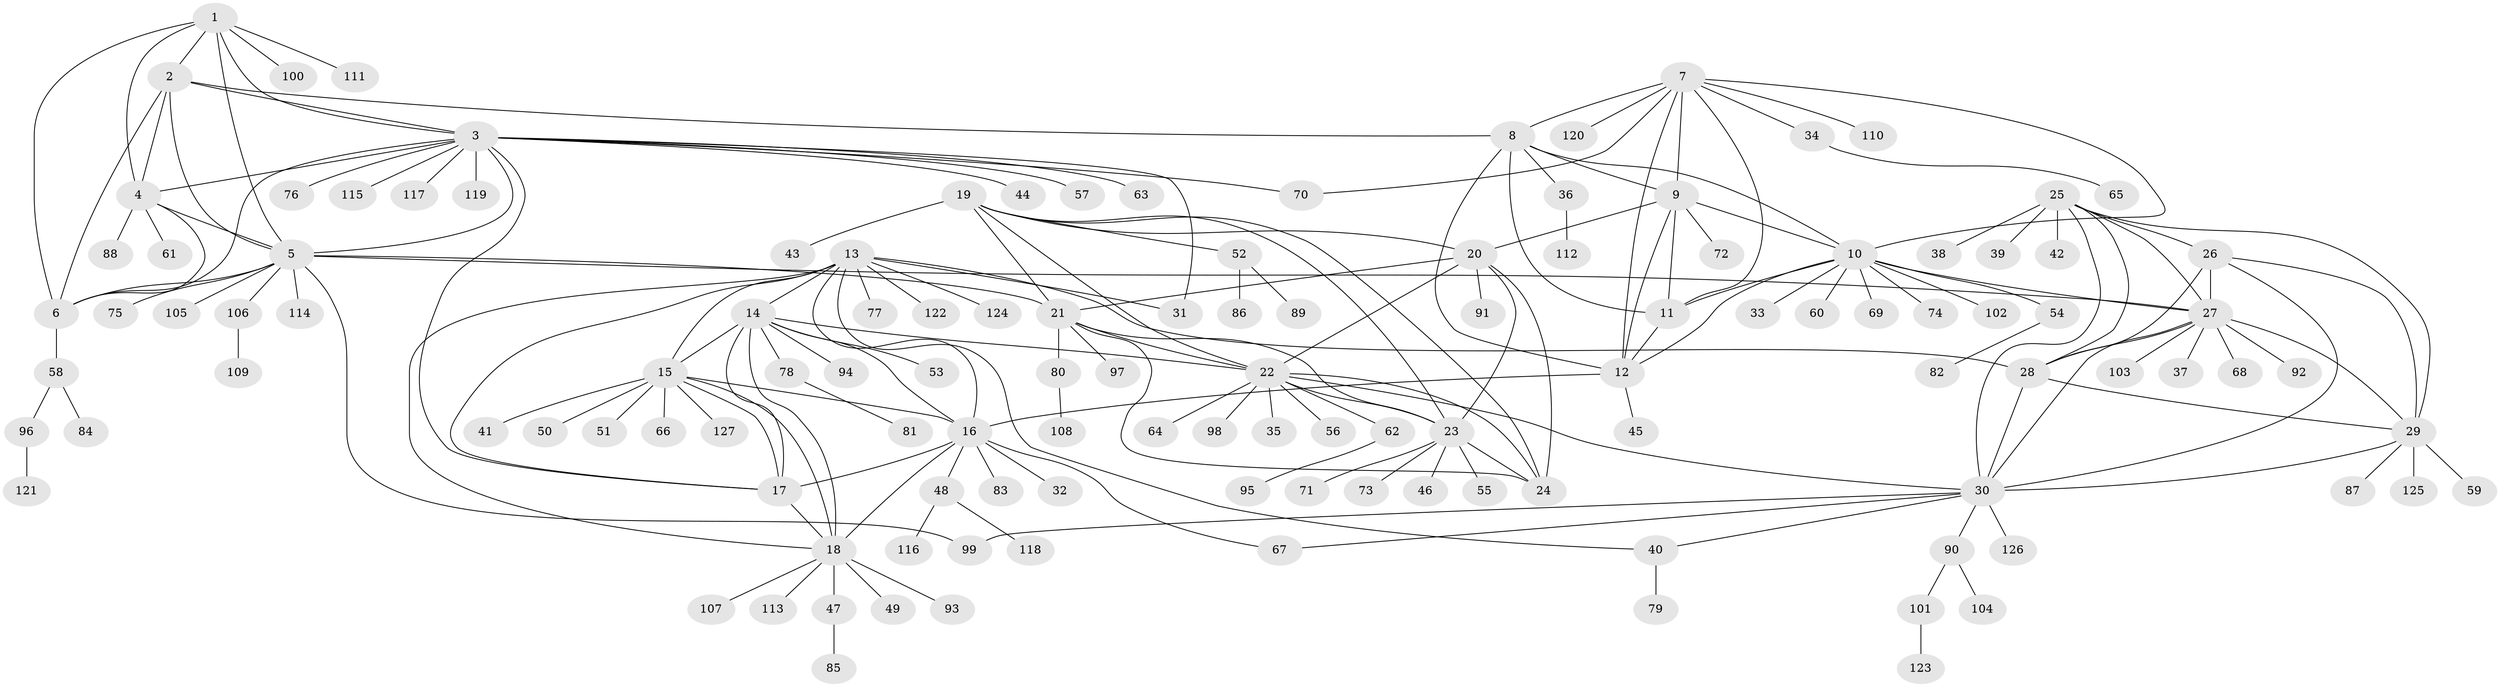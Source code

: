 // Generated by graph-tools (version 1.1) at 2025/02/03/09/25 03:02:35]
// undirected, 127 vertices, 187 edges
graph export_dot {
graph [start="1"]
  node [color=gray90,style=filled];
  1;
  2;
  3;
  4;
  5;
  6;
  7;
  8;
  9;
  10;
  11;
  12;
  13;
  14;
  15;
  16;
  17;
  18;
  19;
  20;
  21;
  22;
  23;
  24;
  25;
  26;
  27;
  28;
  29;
  30;
  31;
  32;
  33;
  34;
  35;
  36;
  37;
  38;
  39;
  40;
  41;
  42;
  43;
  44;
  45;
  46;
  47;
  48;
  49;
  50;
  51;
  52;
  53;
  54;
  55;
  56;
  57;
  58;
  59;
  60;
  61;
  62;
  63;
  64;
  65;
  66;
  67;
  68;
  69;
  70;
  71;
  72;
  73;
  74;
  75;
  76;
  77;
  78;
  79;
  80;
  81;
  82;
  83;
  84;
  85;
  86;
  87;
  88;
  89;
  90;
  91;
  92;
  93;
  94;
  95;
  96;
  97;
  98;
  99;
  100;
  101;
  102;
  103;
  104;
  105;
  106;
  107;
  108;
  109;
  110;
  111;
  112;
  113;
  114;
  115;
  116;
  117;
  118;
  119;
  120;
  121;
  122;
  123;
  124;
  125;
  126;
  127;
  1 -- 2;
  1 -- 3;
  1 -- 4;
  1 -- 5;
  1 -- 6;
  1 -- 100;
  1 -- 111;
  2 -- 3;
  2 -- 4;
  2 -- 5;
  2 -- 6;
  2 -- 8;
  3 -- 4;
  3 -- 5;
  3 -- 6;
  3 -- 17;
  3 -- 31;
  3 -- 44;
  3 -- 57;
  3 -- 63;
  3 -- 70;
  3 -- 76;
  3 -- 115;
  3 -- 117;
  3 -- 119;
  4 -- 5;
  4 -- 6;
  4 -- 61;
  4 -- 88;
  5 -- 6;
  5 -- 21;
  5 -- 27;
  5 -- 75;
  5 -- 99;
  5 -- 105;
  5 -- 106;
  5 -- 114;
  6 -- 58;
  7 -- 8;
  7 -- 9;
  7 -- 10;
  7 -- 11;
  7 -- 12;
  7 -- 34;
  7 -- 70;
  7 -- 110;
  7 -- 120;
  8 -- 9;
  8 -- 10;
  8 -- 11;
  8 -- 12;
  8 -- 36;
  9 -- 10;
  9 -- 11;
  9 -- 12;
  9 -- 20;
  9 -- 72;
  10 -- 11;
  10 -- 12;
  10 -- 27;
  10 -- 33;
  10 -- 54;
  10 -- 60;
  10 -- 69;
  10 -- 74;
  10 -- 102;
  11 -- 12;
  12 -- 16;
  12 -- 45;
  13 -- 14;
  13 -- 15;
  13 -- 16;
  13 -- 17;
  13 -- 18;
  13 -- 28;
  13 -- 31;
  13 -- 40;
  13 -- 77;
  13 -- 122;
  13 -- 124;
  14 -- 15;
  14 -- 16;
  14 -- 17;
  14 -- 18;
  14 -- 22;
  14 -- 53;
  14 -- 78;
  14 -- 94;
  15 -- 16;
  15 -- 17;
  15 -- 18;
  15 -- 41;
  15 -- 50;
  15 -- 51;
  15 -- 66;
  15 -- 127;
  16 -- 17;
  16 -- 18;
  16 -- 32;
  16 -- 48;
  16 -- 67;
  16 -- 83;
  17 -- 18;
  18 -- 47;
  18 -- 49;
  18 -- 93;
  18 -- 107;
  18 -- 113;
  19 -- 20;
  19 -- 21;
  19 -- 22;
  19 -- 23;
  19 -- 24;
  19 -- 43;
  19 -- 52;
  20 -- 21;
  20 -- 22;
  20 -- 23;
  20 -- 24;
  20 -- 91;
  21 -- 22;
  21 -- 23;
  21 -- 24;
  21 -- 80;
  21 -- 97;
  22 -- 23;
  22 -- 24;
  22 -- 30;
  22 -- 35;
  22 -- 56;
  22 -- 62;
  22 -- 64;
  22 -- 98;
  23 -- 24;
  23 -- 46;
  23 -- 55;
  23 -- 71;
  23 -- 73;
  25 -- 26;
  25 -- 27;
  25 -- 28;
  25 -- 29;
  25 -- 30;
  25 -- 38;
  25 -- 39;
  25 -- 42;
  26 -- 27;
  26 -- 28;
  26 -- 29;
  26 -- 30;
  27 -- 28;
  27 -- 29;
  27 -- 30;
  27 -- 37;
  27 -- 68;
  27 -- 92;
  27 -- 103;
  28 -- 29;
  28 -- 30;
  29 -- 30;
  29 -- 59;
  29 -- 87;
  29 -- 125;
  30 -- 40;
  30 -- 67;
  30 -- 90;
  30 -- 99;
  30 -- 126;
  34 -- 65;
  36 -- 112;
  40 -- 79;
  47 -- 85;
  48 -- 116;
  48 -- 118;
  52 -- 86;
  52 -- 89;
  54 -- 82;
  58 -- 84;
  58 -- 96;
  62 -- 95;
  78 -- 81;
  80 -- 108;
  90 -- 101;
  90 -- 104;
  96 -- 121;
  101 -- 123;
  106 -- 109;
}
